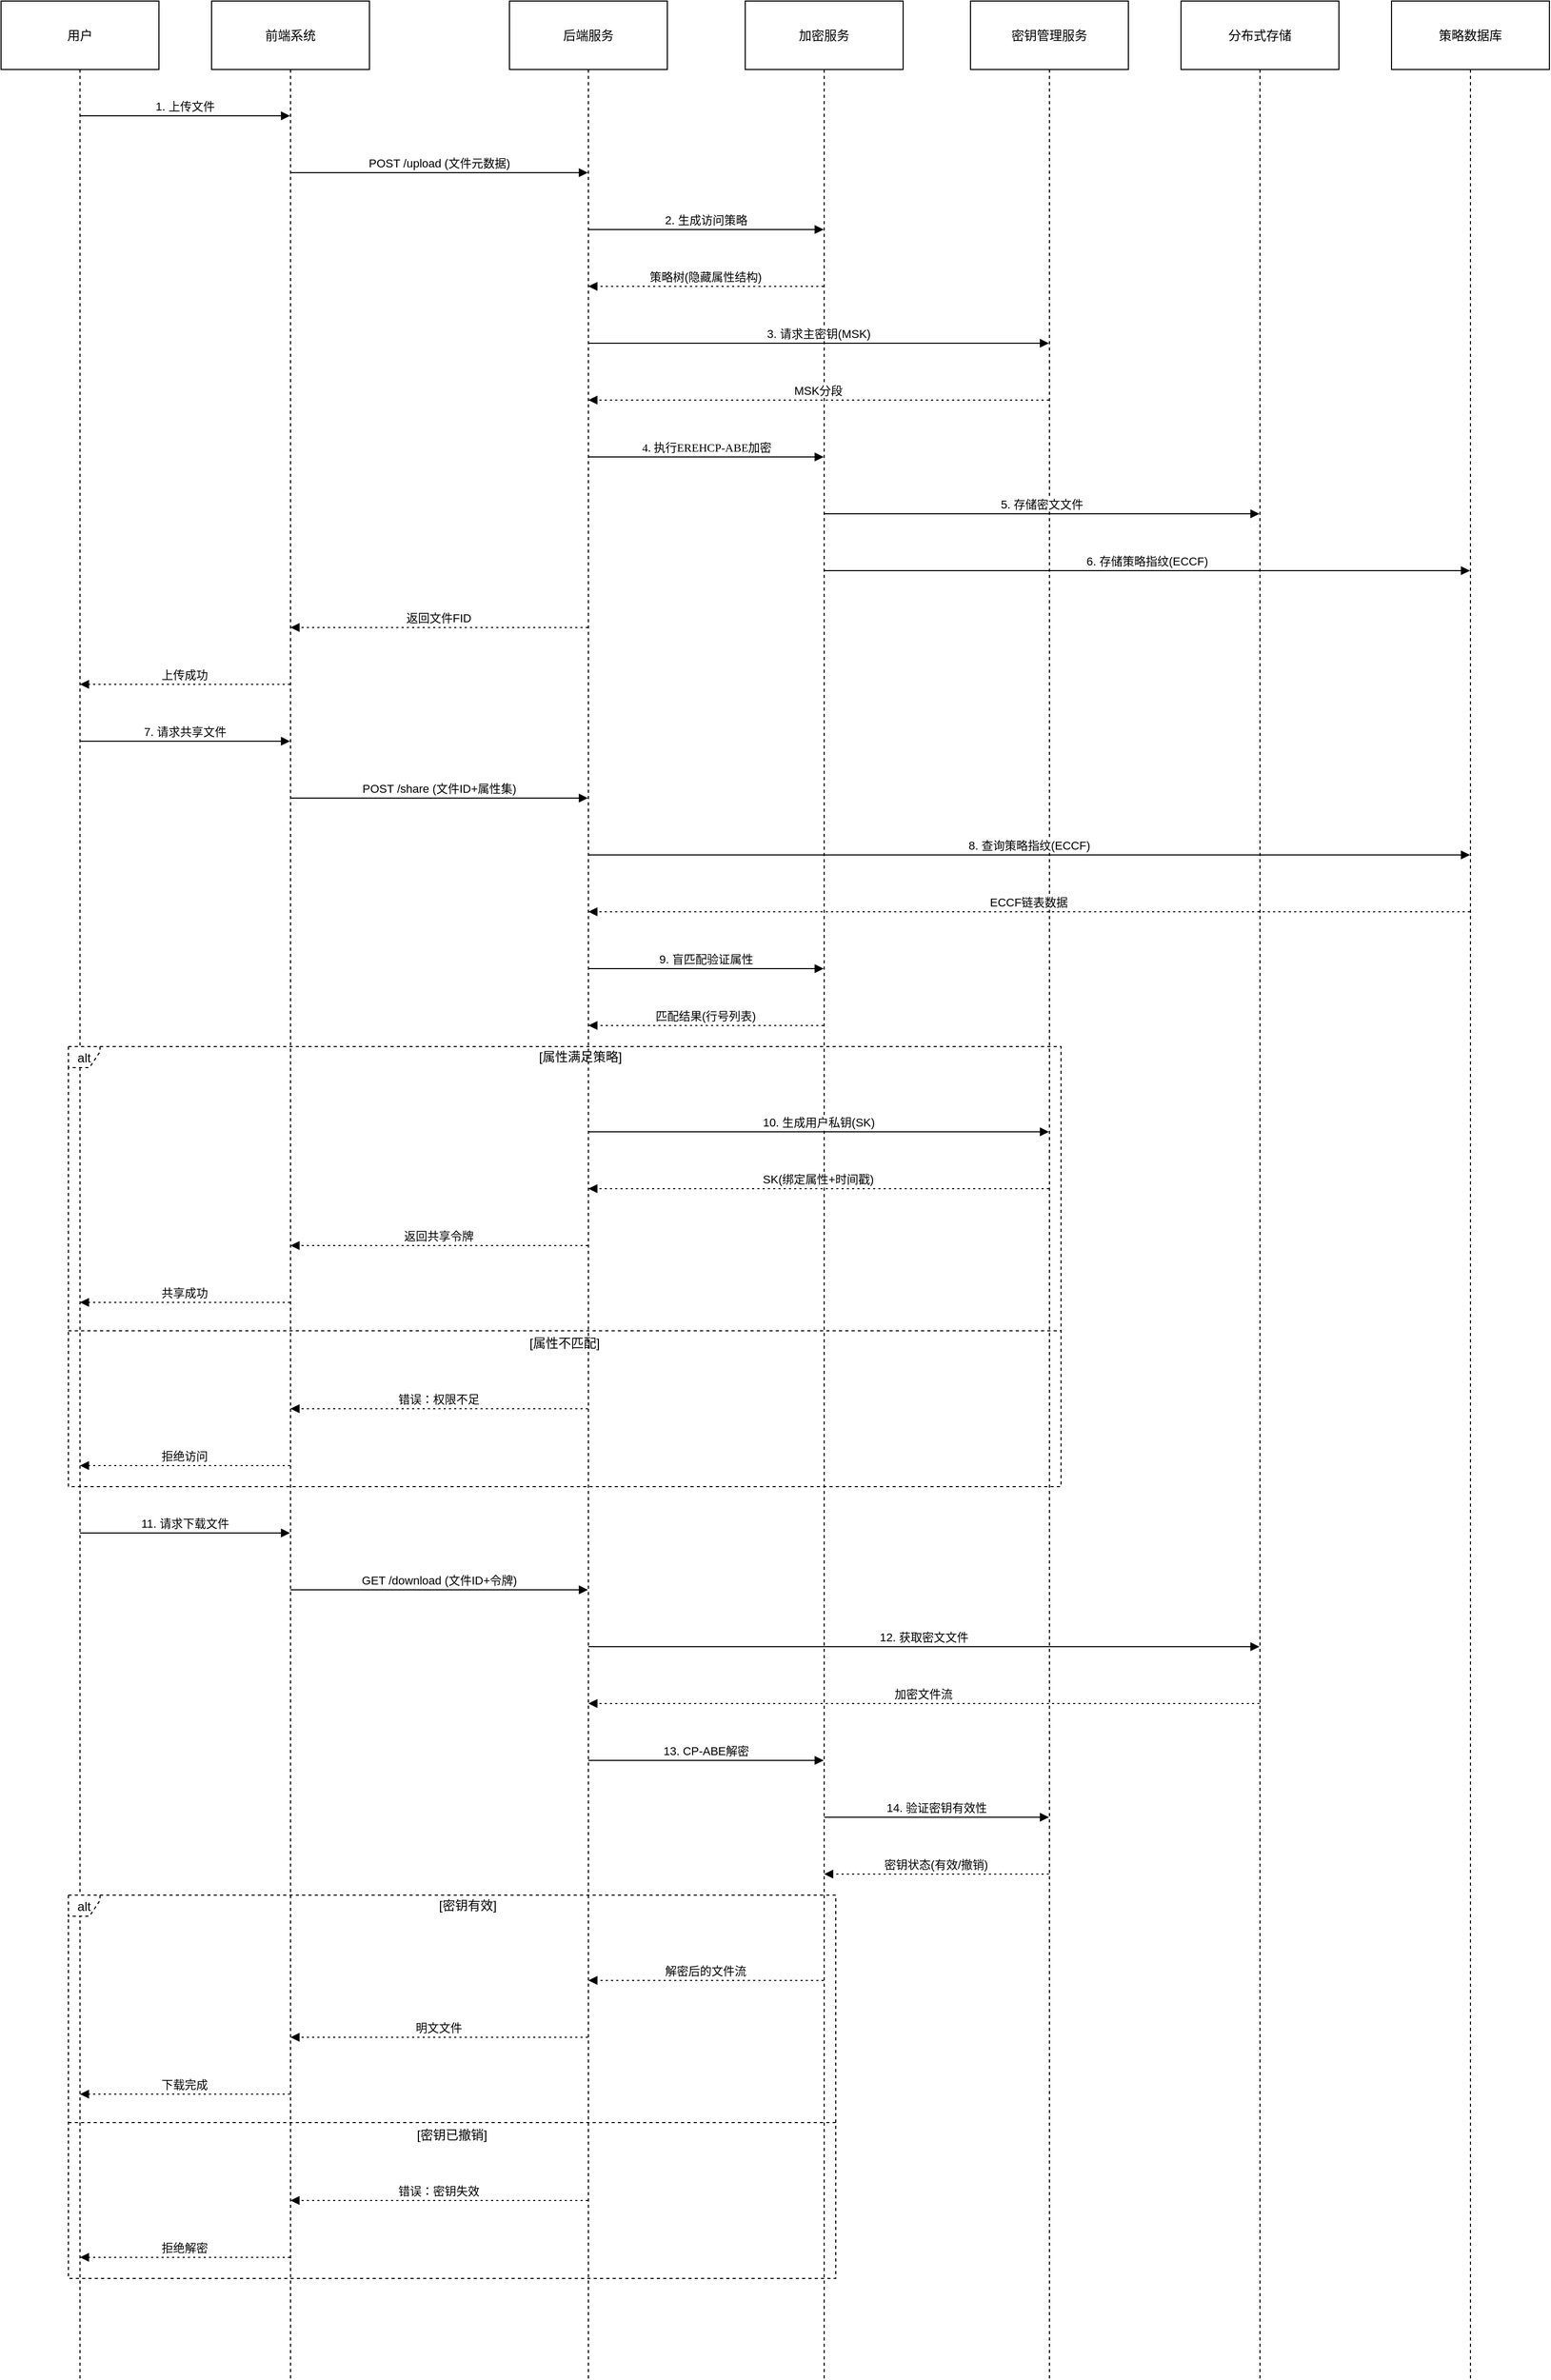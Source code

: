 <mxfile version="26.0.16">
  <diagram name="第 1 页" id="Wt3kxzSfhSOkOqK8eLt5">
    <mxGraphModel dx="956" dy="539" grid="0" gridSize="10" guides="1" tooltips="1" connect="1" arrows="1" fold="1" page="0" pageScale="1" pageWidth="827" pageHeight="1169" math="0" shadow="0">
      <root>
        <mxCell id="0" />
        <mxCell id="1" parent="0" />
        <mxCell id="6-oKIPQmINuv19Zhggfu-2" value="用户" style="shape=umlLifeline;perimeter=lifelinePerimeter;whiteSpace=wrap;container=1;dropTarget=0;collapsible=0;recursiveResize=0;outlineConnect=0;portConstraint=eastwest;newEdgeStyle={&quot;edgeStyle&quot;:&quot;elbowEdgeStyle&quot;,&quot;elbow&quot;:&quot;vertical&quot;,&quot;curved&quot;:0,&quot;rounded&quot;:0};size=65;" vertex="1" parent="1">
          <mxGeometry x="20" y="20" width="150" height="2258" as="geometry" />
        </mxCell>
        <mxCell id="6-oKIPQmINuv19Zhggfu-3" value="前端系统" style="shape=umlLifeline;perimeter=lifelinePerimeter;whiteSpace=wrap;container=1;dropTarget=0;collapsible=0;recursiveResize=0;outlineConnect=0;portConstraint=eastwest;newEdgeStyle={&quot;edgeStyle&quot;:&quot;elbowEdgeStyle&quot;,&quot;elbow&quot;:&quot;vertical&quot;,&quot;curved&quot;:0,&quot;rounded&quot;:0};size=65;" vertex="1" parent="1">
          <mxGeometry x="220" y="20" width="150" height="2258" as="geometry" />
        </mxCell>
        <mxCell id="6-oKIPQmINuv19Zhggfu-4" value="后端服务" style="shape=umlLifeline;perimeter=lifelinePerimeter;whiteSpace=wrap;container=1;dropTarget=0;collapsible=0;recursiveResize=0;outlineConnect=0;portConstraint=eastwest;newEdgeStyle={&quot;edgeStyle&quot;:&quot;elbowEdgeStyle&quot;,&quot;elbow&quot;:&quot;vertical&quot;,&quot;curved&quot;:0,&quot;rounded&quot;:0};size=65;" vertex="1" parent="1">
          <mxGeometry x="503" y="20" width="150" height="2258" as="geometry" />
        </mxCell>
        <mxCell id="6-oKIPQmINuv19Zhggfu-5" value="加密服务" style="shape=umlLifeline;perimeter=lifelinePerimeter;whiteSpace=wrap;container=1;dropTarget=0;collapsible=0;recursiveResize=0;outlineConnect=0;portConstraint=eastwest;newEdgeStyle={&quot;edgeStyle&quot;:&quot;elbowEdgeStyle&quot;,&quot;elbow&quot;:&quot;vertical&quot;,&quot;curved&quot;:0,&quot;rounded&quot;:0};size=65;" vertex="1" parent="1">
          <mxGeometry x="727" y="20" width="150" height="2258" as="geometry" />
        </mxCell>
        <mxCell id="6-oKIPQmINuv19Zhggfu-6" value="密钥管理服务" style="shape=umlLifeline;perimeter=lifelinePerimeter;whiteSpace=wrap;container=1;dropTarget=0;collapsible=0;recursiveResize=0;outlineConnect=0;portConstraint=eastwest;newEdgeStyle={&quot;edgeStyle&quot;:&quot;elbowEdgeStyle&quot;,&quot;elbow&quot;:&quot;vertical&quot;,&quot;curved&quot;:0,&quot;rounded&quot;:0};size=65;" vertex="1" parent="1">
          <mxGeometry x="941" y="20" width="150" height="2258" as="geometry" />
        </mxCell>
        <mxCell id="6-oKIPQmINuv19Zhggfu-7" value="分布式存储" style="shape=umlLifeline;perimeter=lifelinePerimeter;whiteSpace=wrap;container=1;dropTarget=0;collapsible=0;recursiveResize=0;outlineConnect=0;portConstraint=eastwest;newEdgeStyle={&quot;edgeStyle&quot;:&quot;elbowEdgeStyle&quot;,&quot;elbow&quot;:&quot;vertical&quot;,&quot;curved&quot;:0,&quot;rounded&quot;:0};size=65;" vertex="1" parent="1">
          <mxGeometry x="1141" y="20" width="150" height="2258" as="geometry" />
        </mxCell>
        <mxCell id="6-oKIPQmINuv19Zhggfu-8" value="策略数据库" style="shape=umlLifeline;perimeter=lifelinePerimeter;whiteSpace=wrap;container=1;dropTarget=0;collapsible=0;recursiveResize=0;outlineConnect=0;portConstraint=eastwest;newEdgeStyle={&quot;edgeStyle&quot;:&quot;elbowEdgeStyle&quot;,&quot;elbow&quot;:&quot;vertical&quot;,&quot;curved&quot;:0,&quot;rounded&quot;:0};size=65;" vertex="1" parent="1">
          <mxGeometry x="1341" y="20" width="150" height="2258" as="geometry" />
        </mxCell>
        <mxCell id="6-oKIPQmINuv19Zhggfu-9" value="alt" style="shape=umlFrame;dashed=1;pointerEvents=0;dropTarget=0;height=20;width=30" vertex="1" parent="1">
          <mxGeometry x="84" y="1013" width="943" height="418" as="geometry" />
        </mxCell>
        <mxCell id="6-oKIPQmINuv19Zhggfu-10" value="[属性满足策略]" style="text;align=center;verticalAlign=middle;whiteSpace=wrap;" vertex="1" parent="6-oKIPQmINuv19Zhggfu-9">
          <mxGeometry x="30" width="913" height="20" as="geometry" />
        </mxCell>
        <mxCell id="6-oKIPQmINuv19Zhggfu-11" value="[属性不匹配]" style="shape=line;dashed=1;whiteSpace=wrap;verticalAlign=top;labelPosition=center;verticalLabelPosition=middle;align=center;" vertex="1" parent="6-oKIPQmINuv19Zhggfu-9">
          <mxGeometry y="268" width="943" height="4" as="geometry" />
        </mxCell>
        <mxCell id="6-oKIPQmINuv19Zhggfu-12" value="alt" style="shape=umlFrame;dashed=1;pointerEvents=0;dropTarget=0;height=20;width=30" vertex="1" parent="1">
          <mxGeometry x="84" y="1819" width="729" height="364" as="geometry" />
        </mxCell>
        <mxCell id="6-oKIPQmINuv19Zhggfu-13" value="[密钥有效]" style="text;align=center;verticalAlign=middle;whiteSpace=wrap;" vertex="1" parent="6-oKIPQmINuv19Zhggfu-12">
          <mxGeometry x="30" width="699" height="20" as="geometry" />
        </mxCell>
        <mxCell id="6-oKIPQmINuv19Zhggfu-14" value="[密钥已撤销]" style="shape=line;dashed=1;whiteSpace=wrap;verticalAlign=top;labelPosition=center;verticalLabelPosition=middle;align=center;" vertex="1" parent="6-oKIPQmINuv19Zhggfu-12">
          <mxGeometry y="214" width="729" height="4" as="geometry" />
        </mxCell>
        <mxCell id="6-oKIPQmINuv19Zhggfu-15" value="1. 上传文件" style="verticalAlign=bottom;edgeStyle=elbowEdgeStyle;elbow=vertical;curved=0;rounded=0;endArrow=block;" edge="1" parent="1" source="6-oKIPQmINuv19Zhggfu-2" target="6-oKIPQmINuv19Zhggfu-3">
          <mxGeometry relative="1" as="geometry">
            <Array as="points">
              <mxPoint x="204" y="129" />
            </Array>
          </mxGeometry>
        </mxCell>
        <mxCell id="6-oKIPQmINuv19Zhggfu-16" value="POST /upload (文件元数据)" style="verticalAlign=bottom;edgeStyle=elbowEdgeStyle;elbow=vertical;curved=0;rounded=0;endArrow=block;" edge="1" parent="1" source="6-oKIPQmINuv19Zhggfu-3" target="6-oKIPQmINuv19Zhggfu-4">
          <mxGeometry relative="1" as="geometry">
            <Array as="points">
              <mxPoint x="445" y="183" />
            </Array>
          </mxGeometry>
        </mxCell>
        <mxCell id="6-oKIPQmINuv19Zhggfu-17" value="2. 生成访问策略" style="verticalAlign=bottom;edgeStyle=elbowEdgeStyle;elbow=vertical;curved=0;rounded=0;endArrow=block;" edge="1" parent="1" source="6-oKIPQmINuv19Zhggfu-4" target="6-oKIPQmINuv19Zhggfu-5">
          <mxGeometry relative="1" as="geometry">
            <Array as="points">
              <mxPoint x="699" y="237" />
            </Array>
          </mxGeometry>
        </mxCell>
        <mxCell id="6-oKIPQmINuv19Zhggfu-18" value="策略树(隐藏属性结构)" style="verticalAlign=bottom;edgeStyle=elbowEdgeStyle;elbow=vertical;curved=0;rounded=0;dashed=1;dashPattern=2 3;endArrow=block;" edge="1" parent="1" source="6-oKIPQmINuv19Zhggfu-5" target="6-oKIPQmINuv19Zhggfu-4">
          <mxGeometry relative="1" as="geometry">
            <Array as="points">
              <mxPoint x="702" y="291" />
            </Array>
          </mxGeometry>
        </mxCell>
        <mxCell id="6-oKIPQmINuv19Zhggfu-19" value="3. 请求主密钥(MSK)" style="verticalAlign=bottom;edgeStyle=elbowEdgeStyle;elbow=vertical;curved=0;rounded=0;endArrow=block;" edge="1" parent="1" source="6-oKIPQmINuv19Zhggfu-4" target="6-oKIPQmINuv19Zhggfu-6">
          <mxGeometry relative="1" as="geometry">
            <Array as="points">
              <mxPoint x="806" y="345" />
            </Array>
          </mxGeometry>
        </mxCell>
        <mxCell id="6-oKIPQmINuv19Zhggfu-20" value="MSK分段" style="verticalAlign=bottom;edgeStyle=elbowEdgeStyle;elbow=vertical;curved=0;rounded=0;dashed=1;dashPattern=2 3;endArrow=block;" edge="1" parent="1" source="6-oKIPQmINuv19Zhggfu-6" target="6-oKIPQmINuv19Zhggfu-4">
          <mxGeometry relative="1" as="geometry">
            <Array as="points">
              <mxPoint x="809" y="399" />
            </Array>
          </mxGeometry>
        </mxCell>
        <mxCell id="6-oKIPQmINuv19Zhggfu-21" value="4. 执行EREHCP-ABE加密" style="verticalAlign=bottom;edgeStyle=elbowEdgeStyle;elbow=horizontal;curved=0;rounded=0;endArrow=block;fontFamily=Times New Roman;" edge="1" parent="1" source="6-oKIPQmINuv19Zhggfu-4" target="6-oKIPQmINuv19Zhggfu-5">
          <mxGeometry x="0.006" relative="1" as="geometry">
            <Array as="points">
              <mxPoint x="699" y="453" />
            </Array>
            <mxPoint as="offset" />
          </mxGeometry>
        </mxCell>
        <mxCell id="6-oKIPQmINuv19Zhggfu-22" value="5. 存储密文文件" style="verticalAlign=bottom;edgeStyle=elbowEdgeStyle;elbow=vertical;curved=0;rounded=0;endArrow=block;" edge="1" parent="1" source="6-oKIPQmINuv19Zhggfu-5" target="6-oKIPQmINuv19Zhggfu-7">
          <mxGeometry relative="1" as="geometry">
            <Array as="points">
              <mxPoint x="1018" y="507" />
            </Array>
          </mxGeometry>
        </mxCell>
        <mxCell id="6-oKIPQmINuv19Zhggfu-23" value="6. 存储策略指纹(ECCF)" style="verticalAlign=bottom;edgeStyle=elbowEdgeStyle;elbow=vertical;curved=0;rounded=0;endArrow=block;" edge="1" parent="1" source="6-oKIPQmINuv19Zhggfu-5" target="6-oKIPQmINuv19Zhggfu-8">
          <mxGeometry relative="1" as="geometry">
            <Array as="points">
              <mxPoint x="1118" y="561" />
            </Array>
          </mxGeometry>
        </mxCell>
        <mxCell id="6-oKIPQmINuv19Zhggfu-24" value="返回文件FID" style="verticalAlign=bottom;edgeStyle=elbowEdgeStyle;elbow=vertical;curved=0;rounded=0;dashed=1;dashPattern=2 3;endArrow=block;" edge="1" parent="1" source="6-oKIPQmINuv19Zhggfu-4" target="6-oKIPQmINuv19Zhggfu-3">
          <mxGeometry relative="1" as="geometry">
            <Array as="points">
              <mxPoint x="448" y="615" />
            </Array>
          </mxGeometry>
        </mxCell>
        <mxCell id="6-oKIPQmINuv19Zhggfu-25" value="上传成功" style="verticalAlign=bottom;edgeStyle=elbowEdgeStyle;elbow=vertical;curved=0;rounded=0;dashed=1;dashPattern=2 3;endArrow=block;" edge="1" parent="1" source="6-oKIPQmINuv19Zhggfu-3" target="6-oKIPQmINuv19Zhggfu-2">
          <mxGeometry relative="1" as="geometry">
            <Array as="points">
              <mxPoint x="207" y="669" />
            </Array>
          </mxGeometry>
        </mxCell>
        <mxCell id="6-oKIPQmINuv19Zhggfu-26" value="7. 请求共享文件" style="verticalAlign=bottom;edgeStyle=elbowEdgeStyle;elbow=vertical;curved=0;rounded=0;endArrow=block;" edge="1" parent="1" source="6-oKIPQmINuv19Zhggfu-2" target="6-oKIPQmINuv19Zhggfu-3">
          <mxGeometry relative="1" as="geometry">
            <Array as="points">
              <mxPoint x="204" y="723" />
            </Array>
          </mxGeometry>
        </mxCell>
        <mxCell id="6-oKIPQmINuv19Zhggfu-27" value="POST /share (文件ID+属性集)" style="verticalAlign=bottom;edgeStyle=elbowEdgeStyle;elbow=vertical;curved=0;rounded=0;endArrow=block;" edge="1" parent="1" source="6-oKIPQmINuv19Zhggfu-3" target="6-oKIPQmINuv19Zhggfu-4">
          <mxGeometry relative="1" as="geometry">
            <Array as="points">
              <mxPoint x="445" y="777" />
            </Array>
          </mxGeometry>
        </mxCell>
        <mxCell id="6-oKIPQmINuv19Zhggfu-28" value="8. 查询策略指纹(ECCF)" style="verticalAlign=bottom;edgeStyle=elbowEdgeStyle;elbow=vertical;curved=0;rounded=0;endArrow=block;" edge="1" parent="1" source="6-oKIPQmINuv19Zhggfu-4" target="6-oKIPQmINuv19Zhggfu-8">
          <mxGeometry relative="1" as="geometry">
            <Array as="points">
              <mxPoint x="1006" y="831" />
            </Array>
          </mxGeometry>
        </mxCell>
        <mxCell id="6-oKIPQmINuv19Zhggfu-29" value="ECCF链表数据" style="verticalAlign=bottom;edgeStyle=elbowEdgeStyle;elbow=vertical;curved=0;rounded=0;dashed=1;dashPattern=2 3;endArrow=block;" edge="1" parent="1" source="6-oKIPQmINuv19Zhggfu-8" target="6-oKIPQmINuv19Zhggfu-4">
          <mxGeometry relative="1" as="geometry">
            <Array as="points">
              <mxPoint x="1009" y="885" />
            </Array>
          </mxGeometry>
        </mxCell>
        <mxCell id="6-oKIPQmINuv19Zhggfu-30" value="9. 盲匹配验证属性" style="verticalAlign=bottom;edgeStyle=elbowEdgeStyle;elbow=vertical;curved=0;rounded=0;endArrow=block;" edge="1" parent="1" source="6-oKIPQmINuv19Zhggfu-4" target="6-oKIPQmINuv19Zhggfu-5">
          <mxGeometry relative="1" as="geometry">
            <Array as="points">
              <mxPoint x="699" y="939" />
            </Array>
          </mxGeometry>
        </mxCell>
        <mxCell id="6-oKIPQmINuv19Zhggfu-31" value="匹配结果(行号列表)" style="verticalAlign=bottom;edgeStyle=elbowEdgeStyle;elbow=vertical;curved=0;rounded=0;dashed=1;dashPattern=2 3;endArrow=block;" edge="1" parent="1" source="6-oKIPQmINuv19Zhggfu-5" target="6-oKIPQmINuv19Zhggfu-4">
          <mxGeometry relative="1" as="geometry">
            <Array as="points">
              <mxPoint x="702" y="993" />
            </Array>
          </mxGeometry>
        </mxCell>
        <mxCell id="6-oKIPQmINuv19Zhggfu-32" value="10. 生成用户私钥(SK)" style="verticalAlign=bottom;edgeStyle=elbowEdgeStyle;elbow=vertical;curved=0;rounded=0;endArrow=block;" edge="1" parent="1" source="6-oKIPQmINuv19Zhggfu-4" target="6-oKIPQmINuv19Zhggfu-6">
          <mxGeometry relative="1" as="geometry">
            <Array as="points">
              <mxPoint x="806" y="1094" />
            </Array>
          </mxGeometry>
        </mxCell>
        <mxCell id="6-oKIPQmINuv19Zhggfu-33" value="SK(绑定属性+时间戳)" style="verticalAlign=bottom;edgeStyle=elbowEdgeStyle;elbow=vertical;curved=0;rounded=0;dashed=1;dashPattern=2 3;endArrow=block;" edge="1" parent="1" source="6-oKIPQmINuv19Zhggfu-6" target="6-oKIPQmINuv19Zhggfu-4">
          <mxGeometry relative="1" as="geometry">
            <Array as="points">
              <mxPoint x="809" y="1148" />
            </Array>
          </mxGeometry>
        </mxCell>
        <mxCell id="6-oKIPQmINuv19Zhggfu-34" value="返回共享令牌" style="verticalAlign=bottom;edgeStyle=elbowEdgeStyle;elbow=vertical;curved=0;rounded=0;dashed=1;dashPattern=2 3;endArrow=block;" edge="1" parent="1" source="6-oKIPQmINuv19Zhggfu-4" target="6-oKIPQmINuv19Zhggfu-3">
          <mxGeometry relative="1" as="geometry">
            <Array as="points">
              <mxPoint x="448" y="1202" />
            </Array>
          </mxGeometry>
        </mxCell>
        <mxCell id="6-oKIPQmINuv19Zhggfu-35" value="共享成功" style="verticalAlign=bottom;edgeStyle=elbowEdgeStyle;elbow=vertical;curved=0;rounded=0;dashed=1;dashPattern=2 3;endArrow=block;" edge="1" parent="1" source="6-oKIPQmINuv19Zhggfu-3" target="6-oKIPQmINuv19Zhggfu-2">
          <mxGeometry relative="1" as="geometry">
            <Array as="points">
              <mxPoint x="207" y="1256" />
            </Array>
          </mxGeometry>
        </mxCell>
        <mxCell id="6-oKIPQmINuv19Zhggfu-36" value="错误：权限不足" style="verticalAlign=bottom;edgeStyle=elbowEdgeStyle;elbow=vertical;curved=0;rounded=0;dashed=1;dashPattern=2 3;endArrow=block;" edge="1" parent="1" source="6-oKIPQmINuv19Zhggfu-4" target="6-oKIPQmINuv19Zhggfu-3">
          <mxGeometry relative="1" as="geometry">
            <Array as="points">
              <mxPoint x="448" y="1357" />
            </Array>
          </mxGeometry>
        </mxCell>
        <mxCell id="6-oKIPQmINuv19Zhggfu-37" value="拒绝访问" style="verticalAlign=bottom;edgeStyle=elbowEdgeStyle;elbow=vertical;curved=0;rounded=0;dashed=1;dashPattern=2 3;endArrow=block;" edge="1" parent="1" source="6-oKIPQmINuv19Zhggfu-3" target="6-oKIPQmINuv19Zhggfu-2">
          <mxGeometry relative="1" as="geometry">
            <Array as="points">
              <mxPoint x="207" y="1411" />
            </Array>
          </mxGeometry>
        </mxCell>
        <mxCell id="6-oKIPQmINuv19Zhggfu-38" value="11. 请求下载文件" style="verticalAlign=bottom;edgeStyle=elbowEdgeStyle;elbow=vertical;curved=0;rounded=0;endArrow=block;" edge="1" parent="1" source="6-oKIPQmINuv19Zhggfu-2" target="6-oKIPQmINuv19Zhggfu-3">
          <mxGeometry relative="1" as="geometry">
            <Array as="points">
              <mxPoint x="204" y="1475" />
            </Array>
          </mxGeometry>
        </mxCell>
        <mxCell id="6-oKIPQmINuv19Zhggfu-39" value="GET /download (文件ID+令牌)" style="verticalAlign=bottom;edgeStyle=elbowEdgeStyle;elbow=vertical;curved=0;rounded=0;endArrow=block;" edge="1" parent="1" source="6-oKIPQmINuv19Zhggfu-3" target="6-oKIPQmINuv19Zhggfu-4">
          <mxGeometry relative="1" as="geometry">
            <Array as="points">
              <mxPoint x="445" y="1529" />
            </Array>
          </mxGeometry>
        </mxCell>
        <mxCell id="6-oKIPQmINuv19Zhggfu-40" value="12. 获取密文文件" style="verticalAlign=bottom;edgeStyle=elbowEdgeStyle;elbow=vertical;curved=0;rounded=0;endArrow=block;" edge="1" parent="1" source="6-oKIPQmINuv19Zhggfu-4" target="6-oKIPQmINuv19Zhggfu-7">
          <mxGeometry relative="1" as="geometry">
            <Array as="points">
              <mxPoint x="906" y="1583" />
            </Array>
          </mxGeometry>
        </mxCell>
        <mxCell id="6-oKIPQmINuv19Zhggfu-41" value="加密文件流" style="verticalAlign=bottom;edgeStyle=elbowEdgeStyle;elbow=vertical;curved=0;rounded=0;dashed=1;dashPattern=2 3;endArrow=block;" edge="1" parent="1" source="6-oKIPQmINuv19Zhggfu-7" target="6-oKIPQmINuv19Zhggfu-4">
          <mxGeometry relative="1" as="geometry">
            <Array as="points">
              <mxPoint x="909" y="1637" />
            </Array>
          </mxGeometry>
        </mxCell>
        <mxCell id="6-oKIPQmINuv19Zhggfu-42" value="13. CP-ABE解密" style="verticalAlign=bottom;edgeStyle=elbowEdgeStyle;elbow=vertical;curved=0;rounded=0;endArrow=block;" edge="1" parent="1" source="6-oKIPQmINuv19Zhggfu-4" target="6-oKIPQmINuv19Zhggfu-5">
          <mxGeometry relative="1" as="geometry">
            <Array as="points">
              <mxPoint x="699" y="1691" />
            </Array>
          </mxGeometry>
        </mxCell>
        <mxCell id="6-oKIPQmINuv19Zhggfu-43" value="14. 验证密钥有效性" style="verticalAlign=bottom;edgeStyle=elbowEdgeStyle;elbow=vertical;curved=0;rounded=0;endArrow=block;" edge="1" parent="1" source="6-oKIPQmINuv19Zhggfu-5" target="6-oKIPQmINuv19Zhggfu-6">
          <mxGeometry relative="1" as="geometry">
            <Array as="points">
              <mxPoint x="918" y="1745" />
            </Array>
          </mxGeometry>
        </mxCell>
        <mxCell id="6-oKIPQmINuv19Zhggfu-44" value="密钥状态(有效/撤销)" style="verticalAlign=bottom;edgeStyle=elbowEdgeStyle;elbow=vertical;curved=0;rounded=0;dashed=1;dashPattern=2 3;endArrow=block;" edge="1" parent="1" source="6-oKIPQmINuv19Zhggfu-6" target="6-oKIPQmINuv19Zhggfu-5">
          <mxGeometry relative="1" as="geometry">
            <Array as="points">
              <mxPoint x="921" y="1799" />
            </Array>
          </mxGeometry>
        </mxCell>
        <mxCell id="6-oKIPQmINuv19Zhggfu-45" value="解密后的文件流" style="verticalAlign=bottom;edgeStyle=elbowEdgeStyle;elbow=vertical;curved=0;rounded=0;dashed=1;dashPattern=2 3;endArrow=block;" edge="1" parent="1" source="6-oKIPQmINuv19Zhggfu-5" target="6-oKIPQmINuv19Zhggfu-4">
          <mxGeometry relative="1" as="geometry">
            <Array as="points">
              <mxPoint x="702" y="1900" />
            </Array>
          </mxGeometry>
        </mxCell>
        <mxCell id="6-oKIPQmINuv19Zhggfu-46" value="明文文件" style="verticalAlign=bottom;edgeStyle=elbowEdgeStyle;elbow=vertical;curved=0;rounded=0;dashed=1;dashPattern=2 3;endArrow=block;" edge="1" parent="1" source="6-oKIPQmINuv19Zhggfu-4" target="6-oKIPQmINuv19Zhggfu-3">
          <mxGeometry relative="1" as="geometry">
            <Array as="points">
              <mxPoint x="448" y="1954" />
            </Array>
          </mxGeometry>
        </mxCell>
        <mxCell id="6-oKIPQmINuv19Zhggfu-47" value="下载完成" style="verticalAlign=bottom;edgeStyle=elbowEdgeStyle;elbow=vertical;curved=0;rounded=0;dashed=1;dashPattern=2 3;endArrow=block;" edge="1" parent="1" source="6-oKIPQmINuv19Zhggfu-3" target="6-oKIPQmINuv19Zhggfu-2">
          <mxGeometry relative="1" as="geometry">
            <Array as="points">
              <mxPoint x="207" y="2008" />
            </Array>
          </mxGeometry>
        </mxCell>
        <mxCell id="6-oKIPQmINuv19Zhggfu-48" value="错误：密钥失效" style="verticalAlign=bottom;edgeStyle=elbowEdgeStyle;elbow=vertical;curved=0;rounded=0;dashed=1;dashPattern=2 3;endArrow=block;" edge="1" parent="1" source="6-oKIPQmINuv19Zhggfu-4" target="6-oKIPQmINuv19Zhggfu-3">
          <mxGeometry relative="1" as="geometry">
            <Array as="points">
              <mxPoint x="448" y="2109" />
            </Array>
          </mxGeometry>
        </mxCell>
        <mxCell id="6-oKIPQmINuv19Zhggfu-49" value="拒绝解密" style="verticalAlign=bottom;edgeStyle=elbowEdgeStyle;elbow=vertical;curved=0;rounded=0;dashed=1;dashPattern=2 3;endArrow=block;" edge="1" parent="1" source="6-oKIPQmINuv19Zhggfu-3" target="6-oKIPQmINuv19Zhggfu-2">
          <mxGeometry relative="1" as="geometry">
            <Array as="points">
              <mxPoint x="207" y="2163" />
            </Array>
          </mxGeometry>
        </mxCell>
      </root>
    </mxGraphModel>
  </diagram>
</mxfile>
